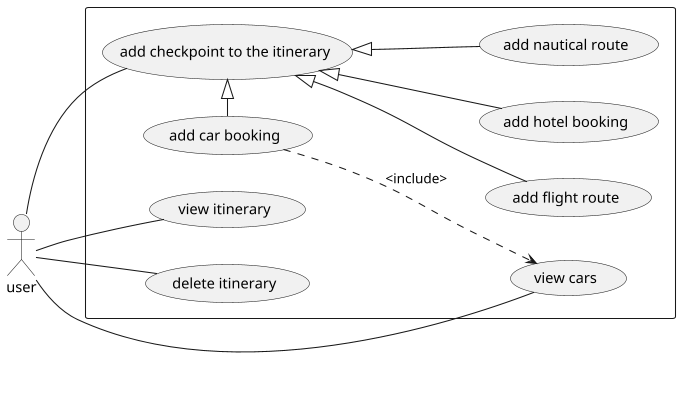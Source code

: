 @startuml use_case
skinparam dpi 100
left to right direction

actor user
rectangle {
    (view itinerary) as show
    (view cars) as sCars
    (delete itinerary) as del
    (add flight route) as flight
    (add hotel booking) as hotel
    (add nautical route) as boat
    (add car booking) as car
    (add checkpoint to the itinerary) as check
}

user -- check
check <|-- hotel
check <|-- flight
check <|-- boat
check <|- car
user - show
user - del
user - sCars
car ..> sCars : <include>

@enduml